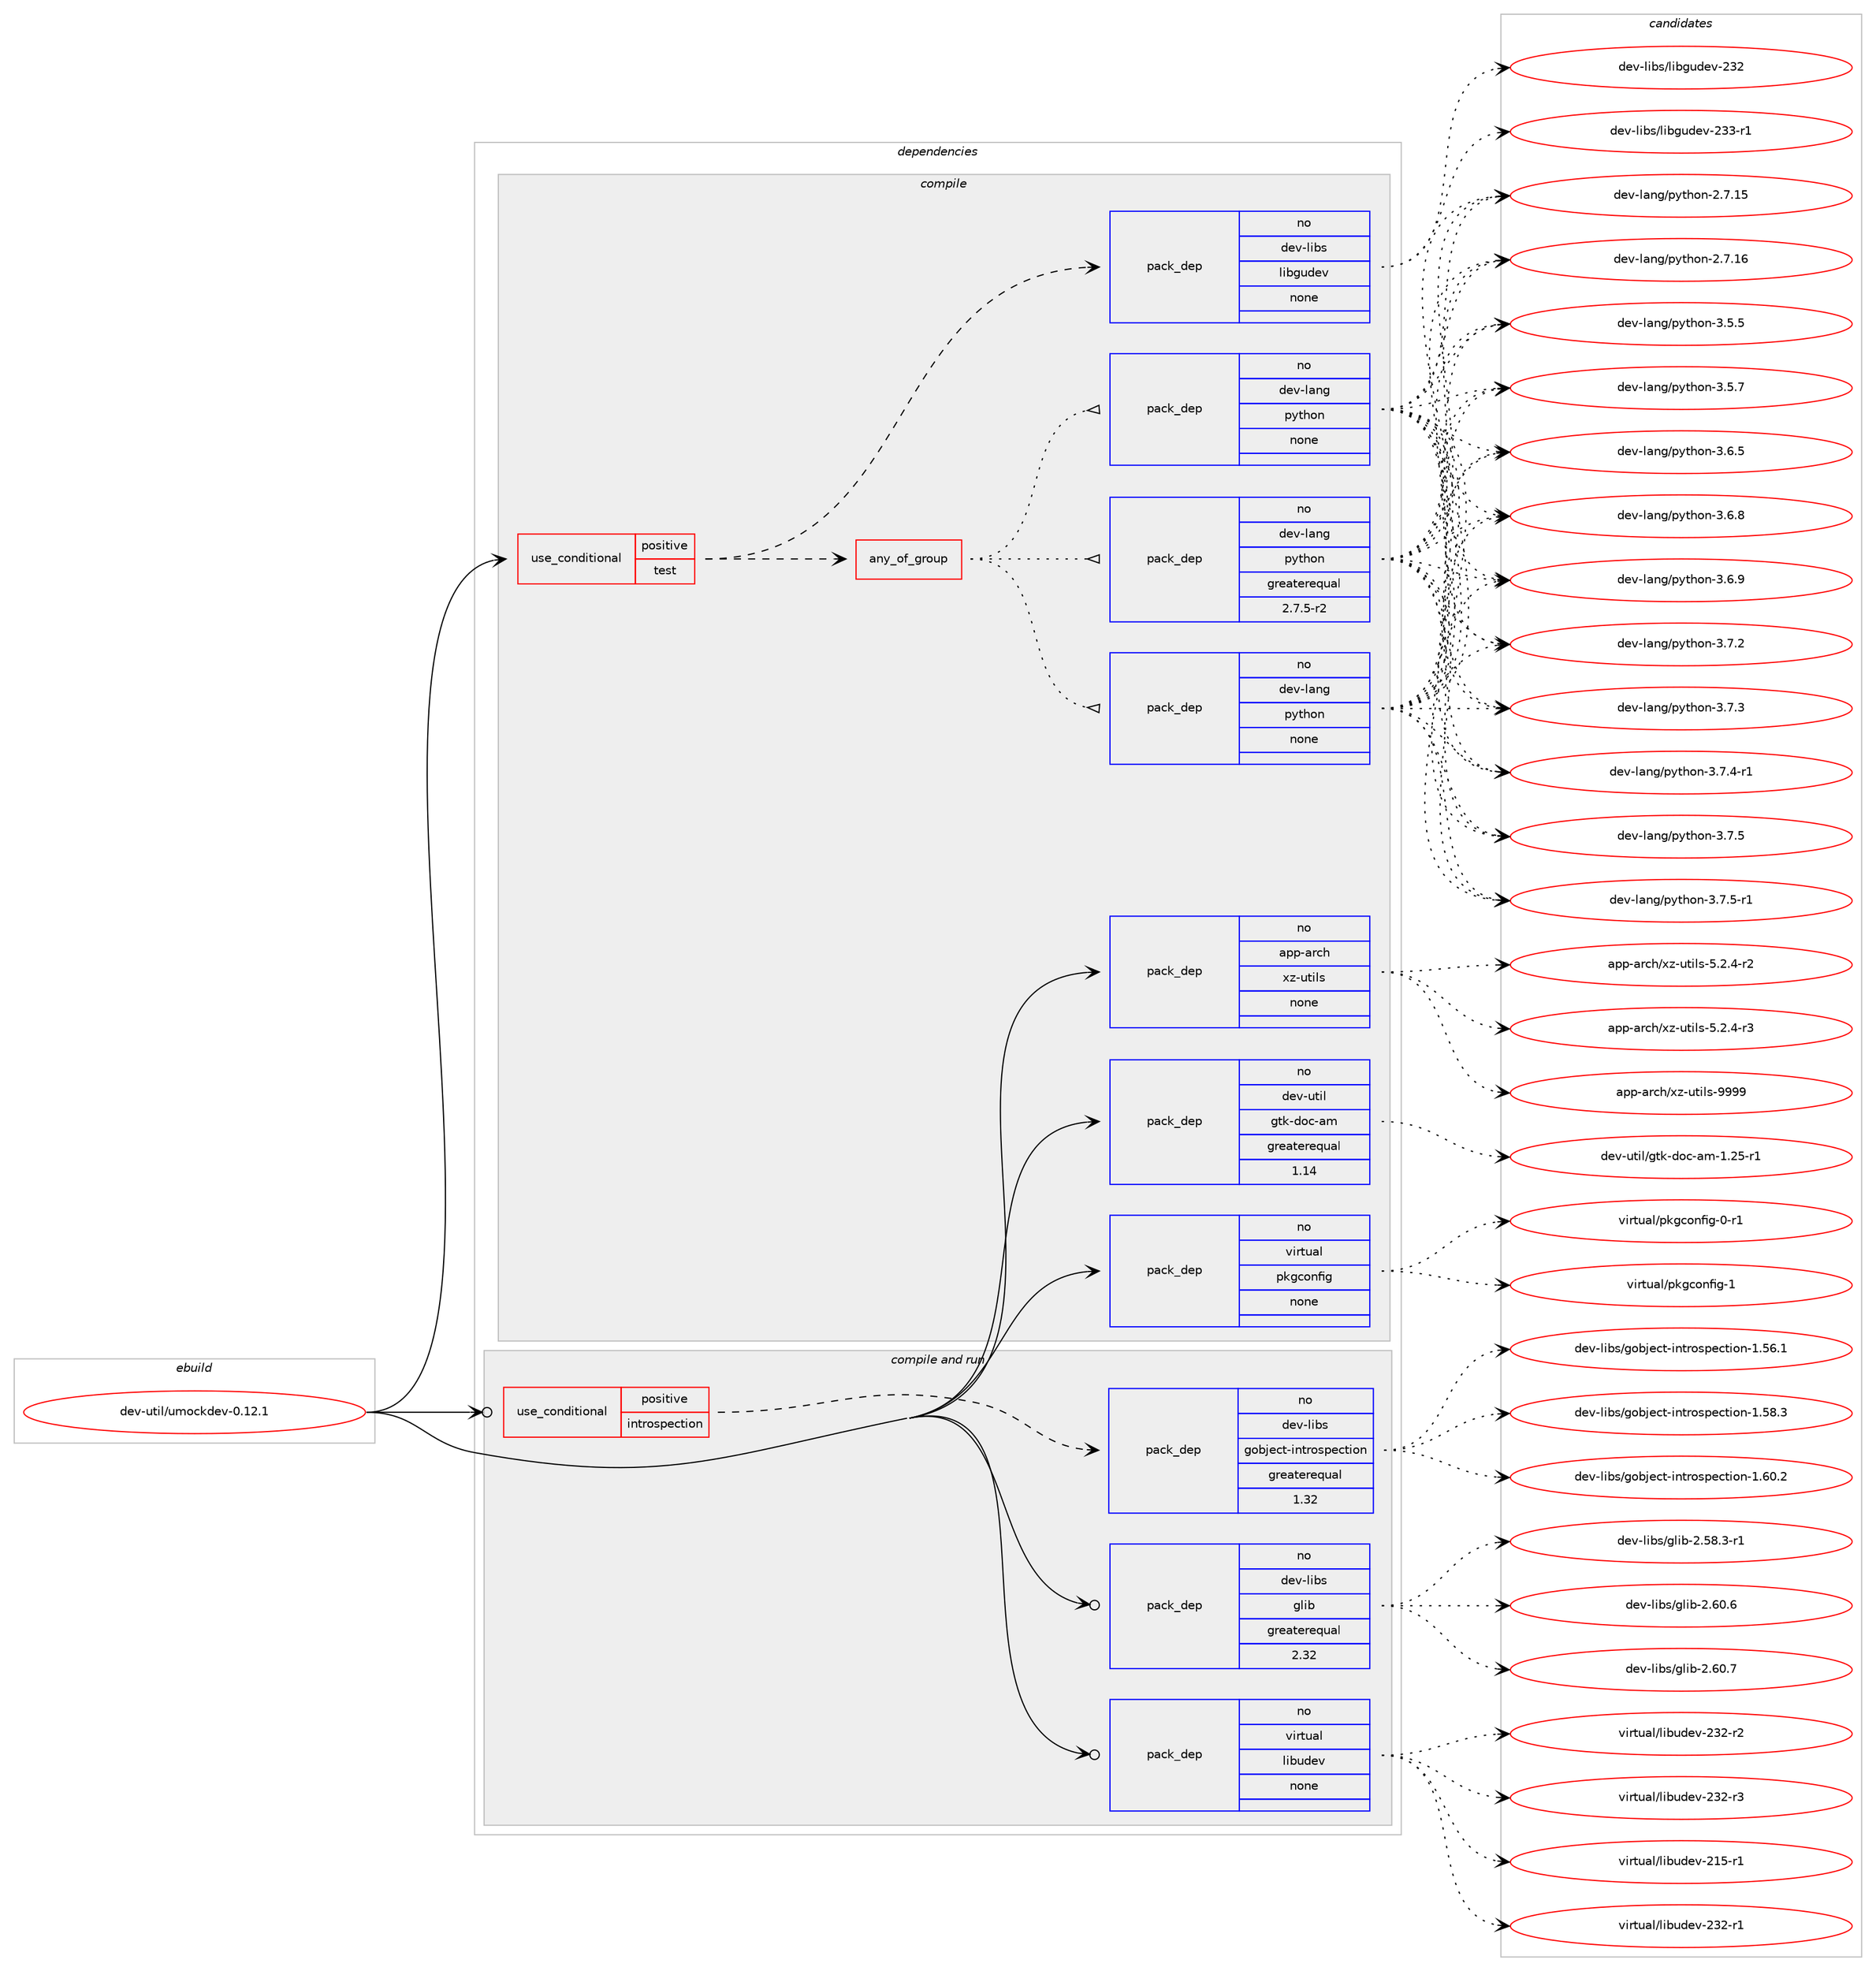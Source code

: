 digraph prolog {

# *************
# Graph options
# *************

newrank=true;
concentrate=true;
compound=true;
graph [rankdir=LR,fontname=Helvetica,fontsize=10,ranksep=1.5];#, ranksep=2.5, nodesep=0.2];
edge  [arrowhead=vee];
node  [fontname=Helvetica,fontsize=10];

# **********
# The ebuild
# **********

subgraph cluster_leftcol {
color=gray;
rank=same;
label=<<i>ebuild</i>>;
id [label="dev-util/umockdev-0.12.1", color=red, width=4, href="../dev-util/umockdev-0.12.1.svg"];
}

# ****************
# The dependencies
# ****************

subgraph cluster_midcol {
color=gray;
label=<<i>dependencies</i>>;
subgraph cluster_compile {
fillcolor="#eeeeee";
style=filled;
label=<<i>compile</i>>;
subgraph cond183428 {
dependency732619 [label=<<TABLE BORDER="0" CELLBORDER="1" CELLSPACING="0" CELLPADDING="4"><TR><TD ROWSPAN="3" CELLPADDING="10">use_conditional</TD></TR><TR><TD>positive</TD></TR><TR><TD>test</TD></TR></TABLE>>, shape=none, color=red];
subgraph any11822 {
dependency732620 [label=<<TABLE BORDER="0" CELLBORDER="1" CELLSPACING="0" CELLPADDING="4"><TR><TD CELLPADDING="10">any_of_group</TD></TR></TABLE>>, shape=none, color=red];subgraph pack536990 {
dependency732621 [label=<<TABLE BORDER="0" CELLBORDER="1" CELLSPACING="0" CELLPADDING="4" WIDTH="220"><TR><TD ROWSPAN="6" CELLPADDING="30">pack_dep</TD></TR><TR><TD WIDTH="110">no</TD></TR><TR><TD>dev-lang</TD></TR><TR><TD>python</TD></TR><TR><TD>none</TD></TR><TR><TD></TD></TR></TABLE>>, shape=none, color=blue];
}
dependency732620:e -> dependency732621:w [weight=20,style="dotted",arrowhead="oinv"];
subgraph pack536991 {
dependency732622 [label=<<TABLE BORDER="0" CELLBORDER="1" CELLSPACING="0" CELLPADDING="4" WIDTH="220"><TR><TD ROWSPAN="6" CELLPADDING="30">pack_dep</TD></TR><TR><TD WIDTH="110">no</TD></TR><TR><TD>dev-lang</TD></TR><TR><TD>python</TD></TR><TR><TD>none</TD></TR><TR><TD></TD></TR></TABLE>>, shape=none, color=blue];
}
dependency732620:e -> dependency732622:w [weight=20,style="dotted",arrowhead="oinv"];
subgraph pack536992 {
dependency732623 [label=<<TABLE BORDER="0" CELLBORDER="1" CELLSPACING="0" CELLPADDING="4" WIDTH="220"><TR><TD ROWSPAN="6" CELLPADDING="30">pack_dep</TD></TR><TR><TD WIDTH="110">no</TD></TR><TR><TD>dev-lang</TD></TR><TR><TD>python</TD></TR><TR><TD>greaterequal</TD></TR><TR><TD>2.7.5-r2</TD></TR></TABLE>>, shape=none, color=blue];
}
dependency732620:e -> dependency732623:w [weight=20,style="dotted",arrowhead="oinv"];
}
dependency732619:e -> dependency732620:w [weight=20,style="dashed",arrowhead="vee"];
subgraph pack536993 {
dependency732624 [label=<<TABLE BORDER="0" CELLBORDER="1" CELLSPACING="0" CELLPADDING="4" WIDTH="220"><TR><TD ROWSPAN="6" CELLPADDING="30">pack_dep</TD></TR><TR><TD WIDTH="110">no</TD></TR><TR><TD>dev-libs</TD></TR><TR><TD>libgudev</TD></TR><TR><TD>none</TD></TR><TR><TD></TD></TR></TABLE>>, shape=none, color=blue];
}
dependency732619:e -> dependency732624:w [weight=20,style="dashed",arrowhead="vee"];
}
id:e -> dependency732619:w [weight=20,style="solid",arrowhead="vee"];
subgraph pack536994 {
dependency732625 [label=<<TABLE BORDER="0" CELLBORDER="1" CELLSPACING="0" CELLPADDING="4" WIDTH="220"><TR><TD ROWSPAN="6" CELLPADDING="30">pack_dep</TD></TR><TR><TD WIDTH="110">no</TD></TR><TR><TD>app-arch</TD></TR><TR><TD>xz-utils</TD></TR><TR><TD>none</TD></TR><TR><TD></TD></TR></TABLE>>, shape=none, color=blue];
}
id:e -> dependency732625:w [weight=20,style="solid",arrowhead="vee"];
subgraph pack536995 {
dependency732626 [label=<<TABLE BORDER="0" CELLBORDER="1" CELLSPACING="0" CELLPADDING="4" WIDTH="220"><TR><TD ROWSPAN="6" CELLPADDING="30">pack_dep</TD></TR><TR><TD WIDTH="110">no</TD></TR><TR><TD>dev-util</TD></TR><TR><TD>gtk-doc-am</TD></TR><TR><TD>greaterequal</TD></TR><TR><TD>1.14</TD></TR></TABLE>>, shape=none, color=blue];
}
id:e -> dependency732626:w [weight=20,style="solid",arrowhead="vee"];
subgraph pack536996 {
dependency732627 [label=<<TABLE BORDER="0" CELLBORDER="1" CELLSPACING="0" CELLPADDING="4" WIDTH="220"><TR><TD ROWSPAN="6" CELLPADDING="30">pack_dep</TD></TR><TR><TD WIDTH="110">no</TD></TR><TR><TD>virtual</TD></TR><TR><TD>pkgconfig</TD></TR><TR><TD>none</TD></TR><TR><TD></TD></TR></TABLE>>, shape=none, color=blue];
}
id:e -> dependency732627:w [weight=20,style="solid",arrowhead="vee"];
}
subgraph cluster_compileandrun {
fillcolor="#eeeeee";
style=filled;
label=<<i>compile and run</i>>;
subgraph cond183429 {
dependency732628 [label=<<TABLE BORDER="0" CELLBORDER="1" CELLSPACING="0" CELLPADDING="4"><TR><TD ROWSPAN="3" CELLPADDING="10">use_conditional</TD></TR><TR><TD>positive</TD></TR><TR><TD>introspection</TD></TR></TABLE>>, shape=none, color=red];
subgraph pack536997 {
dependency732629 [label=<<TABLE BORDER="0" CELLBORDER="1" CELLSPACING="0" CELLPADDING="4" WIDTH="220"><TR><TD ROWSPAN="6" CELLPADDING="30">pack_dep</TD></TR><TR><TD WIDTH="110">no</TD></TR><TR><TD>dev-libs</TD></TR><TR><TD>gobject-introspection</TD></TR><TR><TD>greaterequal</TD></TR><TR><TD>1.32</TD></TR></TABLE>>, shape=none, color=blue];
}
dependency732628:e -> dependency732629:w [weight=20,style="dashed",arrowhead="vee"];
}
id:e -> dependency732628:w [weight=20,style="solid",arrowhead="odotvee"];
subgraph pack536998 {
dependency732630 [label=<<TABLE BORDER="0" CELLBORDER="1" CELLSPACING="0" CELLPADDING="4" WIDTH="220"><TR><TD ROWSPAN="6" CELLPADDING="30">pack_dep</TD></TR><TR><TD WIDTH="110">no</TD></TR><TR><TD>dev-libs</TD></TR><TR><TD>glib</TD></TR><TR><TD>greaterequal</TD></TR><TR><TD>2.32</TD></TR></TABLE>>, shape=none, color=blue];
}
id:e -> dependency732630:w [weight=20,style="solid",arrowhead="odotvee"];
subgraph pack536999 {
dependency732631 [label=<<TABLE BORDER="0" CELLBORDER="1" CELLSPACING="0" CELLPADDING="4" WIDTH="220"><TR><TD ROWSPAN="6" CELLPADDING="30">pack_dep</TD></TR><TR><TD WIDTH="110">no</TD></TR><TR><TD>virtual</TD></TR><TR><TD>libudev</TD></TR><TR><TD>none</TD></TR><TR><TD></TD></TR></TABLE>>, shape=none, color=blue];
}
id:e -> dependency732631:w [weight=20,style="solid",arrowhead="odotvee"];
}
subgraph cluster_run {
fillcolor="#eeeeee";
style=filled;
label=<<i>run</i>>;
}
}

# **************
# The candidates
# **************

subgraph cluster_choices {
rank=same;
color=gray;
label=<<i>candidates</i>>;

subgraph choice536990 {
color=black;
nodesep=1;
choice10010111845108971101034711212111610411111045504655464953 [label="dev-lang/python-2.7.15", color=red, width=4,href="../dev-lang/python-2.7.15.svg"];
choice10010111845108971101034711212111610411111045504655464954 [label="dev-lang/python-2.7.16", color=red, width=4,href="../dev-lang/python-2.7.16.svg"];
choice100101118451089711010347112121116104111110455146534653 [label="dev-lang/python-3.5.5", color=red, width=4,href="../dev-lang/python-3.5.5.svg"];
choice100101118451089711010347112121116104111110455146534655 [label="dev-lang/python-3.5.7", color=red, width=4,href="../dev-lang/python-3.5.7.svg"];
choice100101118451089711010347112121116104111110455146544653 [label="dev-lang/python-3.6.5", color=red, width=4,href="../dev-lang/python-3.6.5.svg"];
choice100101118451089711010347112121116104111110455146544656 [label="dev-lang/python-3.6.8", color=red, width=4,href="../dev-lang/python-3.6.8.svg"];
choice100101118451089711010347112121116104111110455146544657 [label="dev-lang/python-3.6.9", color=red, width=4,href="../dev-lang/python-3.6.9.svg"];
choice100101118451089711010347112121116104111110455146554650 [label="dev-lang/python-3.7.2", color=red, width=4,href="../dev-lang/python-3.7.2.svg"];
choice100101118451089711010347112121116104111110455146554651 [label="dev-lang/python-3.7.3", color=red, width=4,href="../dev-lang/python-3.7.3.svg"];
choice1001011184510897110103471121211161041111104551465546524511449 [label="dev-lang/python-3.7.4-r1", color=red, width=4,href="../dev-lang/python-3.7.4-r1.svg"];
choice100101118451089711010347112121116104111110455146554653 [label="dev-lang/python-3.7.5", color=red, width=4,href="../dev-lang/python-3.7.5.svg"];
choice1001011184510897110103471121211161041111104551465546534511449 [label="dev-lang/python-3.7.5-r1", color=red, width=4,href="../dev-lang/python-3.7.5-r1.svg"];
dependency732621:e -> choice10010111845108971101034711212111610411111045504655464953:w [style=dotted,weight="100"];
dependency732621:e -> choice10010111845108971101034711212111610411111045504655464954:w [style=dotted,weight="100"];
dependency732621:e -> choice100101118451089711010347112121116104111110455146534653:w [style=dotted,weight="100"];
dependency732621:e -> choice100101118451089711010347112121116104111110455146534655:w [style=dotted,weight="100"];
dependency732621:e -> choice100101118451089711010347112121116104111110455146544653:w [style=dotted,weight="100"];
dependency732621:e -> choice100101118451089711010347112121116104111110455146544656:w [style=dotted,weight="100"];
dependency732621:e -> choice100101118451089711010347112121116104111110455146544657:w [style=dotted,weight="100"];
dependency732621:e -> choice100101118451089711010347112121116104111110455146554650:w [style=dotted,weight="100"];
dependency732621:e -> choice100101118451089711010347112121116104111110455146554651:w [style=dotted,weight="100"];
dependency732621:e -> choice1001011184510897110103471121211161041111104551465546524511449:w [style=dotted,weight="100"];
dependency732621:e -> choice100101118451089711010347112121116104111110455146554653:w [style=dotted,weight="100"];
dependency732621:e -> choice1001011184510897110103471121211161041111104551465546534511449:w [style=dotted,weight="100"];
}
subgraph choice536991 {
color=black;
nodesep=1;
choice10010111845108971101034711212111610411111045504655464953 [label="dev-lang/python-2.7.15", color=red, width=4,href="../dev-lang/python-2.7.15.svg"];
choice10010111845108971101034711212111610411111045504655464954 [label="dev-lang/python-2.7.16", color=red, width=4,href="../dev-lang/python-2.7.16.svg"];
choice100101118451089711010347112121116104111110455146534653 [label="dev-lang/python-3.5.5", color=red, width=4,href="../dev-lang/python-3.5.5.svg"];
choice100101118451089711010347112121116104111110455146534655 [label="dev-lang/python-3.5.7", color=red, width=4,href="../dev-lang/python-3.5.7.svg"];
choice100101118451089711010347112121116104111110455146544653 [label="dev-lang/python-3.6.5", color=red, width=4,href="../dev-lang/python-3.6.5.svg"];
choice100101118451089711010347112121116104111110455146544656 [label="dev-lang/python-3.6.8", color=red, width=4,href="../dev-lang/python-3.6.8.svg"];
choice100101118451089711010347112121116104111110455146544657 [label="dev-lang/python-3.6.9", color=red, width=4,href="../dev-lang/python-3.6.9.svg"];
choice100101118451089711010347112121116104111110455146554650 [label="dev-lang/python-3.7.2", color=red, width=4,href="../dev-lang/python-3.7.2.svg"];
choice100101118451089711010347112121116104111110455146554651 [label="dev-lang/python-3.7.3", color=red, width=4,href="../dev-lang/python-3.7.3.svg"];
choice1001011184510897110103471121211161041111104551465546524511449 [label="dev-lang/python-3.7.4-r1", color=red, width=4,href="../dev-lang/python-3.7.4-r1.svg"];
choice100101118451089711010347112121116104111110455146554653 [label="dev-lang/python-3.7.5", color=red, width=4,href="../dev-lang/python-3.7.5.svg"];
choice1001011184510897110103471121211161041111104551465546534511449 [label="dev-lang/python-3.7.5-r1", color=red, width=4,href="../dev-lang/python-3.7.5-r1.svg"];
dependency732622:e -> choice10010111845108971101034711212111610411111045504655464953:w [style=dotted,weight="100"];
dependency732622:e -> choice10010111845108971101034711212111610411111045504655464954:w [style=dotted,weight="100"];
dependency732622:e -> choice100101118451089711010347112121116104111110455146534653:w [style=dotted,weight="100"];
dependency732622:e -> choice100101118451089711010347112121116104111110455146534655:w [style=dotted,weight="100"];
dependency732622:e -> choice100101118451089711010347112121116104111110455146544653:w [style=dotted,weight="100"];
dependency732622:e -> choice100101118451089711010347112121116104111110455146544656:w [style=dotted,weight="100"];
dependency732622:e -> choice100101118451089711010347112121116104111110455146544657:w [style=dotted,weight="100"];
dependency732622:e -> choice100101118451089711010347112121116104111110455146554650:w [style=dotted,weight="100"];
dependency732622:e -> choice100101118451089711010347112121116104111110455146554651:w [style=dotted,weight="100"];
dependency732622:e -> choice1001011184510897110103471121211161041111104551465546524511449:w [style=dotted,weight="100"];
dependency732622:e -> choice100101118451089711010347112121116104111110455146554653:w [style=dotted,weight="100"];
dependency732622:e -> choice1001011184510897110103471121211161041111104551465546534511449:w [style=dotted,weight="100"];
}
subgraph choice536992 {
color=black;
nodesep=1;
choice10010111845108971101034711212111610411111045504655464953 [label="dev-lang/python-2.7.15", color=red, width=4,href="../dev-lang/python-2.7.15.svg"];
choice10010111845108971101034711212111610411111045504655464954 [label="dev-lang/python-2.7.16", color=red, width=4,href="../dev-lang/python-2.7.16.svg"];
choice100101118451089711010347112121116104111110455146534653 [label="dev-lang/python-3.5.5", color=red, width=4,href="../dev-lang/python-3.5.5.svg"];
choice100101118451089711010347112121116104111110455146534655 [label="dev-lang/python-3.5.7", color=red, width=4,href="../dev-lang/python-3.5.7.svg"];
choice100101118451089711010347112121116104111110455146544653 [label="dev-lang/python-3.6.5", color=red, width=4,href="../dev-lang/python-3.6.5.svg"];
choice100101118451089711010347112121116104111110455146544656 [label="dev-lang/python-3.6.8", color=red, width=4,href="../dev-lang/python-3.6.8.svg"];
choice100101118451089711010347112121116104111110455146544657 [label="dev-lang/python-3.6.9", color=red, width=4,href="../dev-lang/python-3.6.9.svg"];
choice100101118451089711010347112121116104111110455146554650 [label="dev-lang/python-3.7.2", color=red, width=4,href="../dev-lang/python-3.7.2.svg"];
choice100101118451089711010347112121116104111110455146554651 [label="dev-lang/python-3.7.3", color=red, width=4,href="../dev-lang/python-3.7.3.svg"];
choice1001011184510897110103471121211161041111104551465546524511449 [label="dev-lang/python-3.7.4-r1", color=red, width=4,href="../dev-lang/python-3.7.4-r1.svg"];
choice100101118451089711010347112121116104111110455146554653 [label="dev-lang/python-3.7.5", color=red, width=4,href="../dev-lang/python-3.7.5.svg"];
choice1001011184510897110103471121211161041111104551465546534511449 [label="dev-lang/python-3.7.5-r1", color=red, width=4,href="../dev-lang/python-3.7.5-r1.svg"];
dependency732623:e -> choice10010111845108971101034711212111610411111045504655464953:w [style=dotted,weight="100"];
dependency732623:e -> choice10010111845108971101034711212111610411111045504655464954:w [style=dotted,weight="100"];
dependency732623:e -> choice100101118451089711010347112121116104111110455146534653:w [style=dotted,weight="100"];
dependency732623:e -> choice100101118451089711010347112121116104111110455146534655:w [style=dotted,weight="100"];
dependency732623:e -> choice100101118451089711010347112121116104111110455146544653:w [style=dotted,weight="100"];
dependency732623:e -> choice100101118451089711010347112121116104111110455146544656:w [style=dotted,weight="100"];
dependency732623:e -> choice100101118451089711010347112121116104111110455146544657:w [style=dotted,weight="100"];
dependency732623:e -> choice100101118451089711010347112121116104111110455146554650:w [style=dotted,weight="100"];
dependency732623:e -> choice100101118451089711010347112121116104111110455146554651:w [style=dotted,weight="100"];
dependency732623:e -> choice1001011184510897110103471121211161041111104551465546524511449:w [style=dotted,weight="100"];
dependency732623:e -> choice100101118451089711010347112121116104111110455146554653:w [style=dotted,weight="100"];
dependency732623:e -> choice1001011184510897110103471121211161041111104551465546534511449:w [style=dotted,weight="100"];
}
subgraph choice536993 {
color=black;
nodesep=1;
choice1001011184510810598115471081059810311710010111845505150 [label="dev-libs/libgudev-232", color=red, width=4,href="../dev-libs/libgudev-232.svg"];
choice10010111845108105981154710810598103117100101118455051514511449 [label="dev-libs/libgudev-233-r1", color=red, width=4,href="../dev-libs/libgudev-233-r1.svg"];
dependency732624:e -> choice1001011184510810598115471081059810311710010111845505150:w [style=dotted,weight="100"];
dependency732624:e -> choice10010111845108105981154710810598103117100101118455051514511449:w [style=dotted,weight="100"];
}
subgraph choice536994 {
color=black;
nodesep=1;
choice9711211245971149910447120122451171161051081154553465046524511450 [label="app-arch/xz-utils-5.2.4-r2", color=red, width=4,href="../app-arch/xz-utils-5.2.4-r2.svg"];
choice9711211245971149910447120122451171161051081154553465046524511451 [label="app-arch/xz-utils-5.2.4-r3", color=red, width=4,href="../app-arch/xz-utils-5.2.4-r3.svg"];
choice9711211245971149910447120122451171161051081154557575757 [label="app-arch/xz-utils-9999", color=red, width=4,href="../app-arch/xz-utils-9999.svg"];
dependency732625:e -> choice9711211245971149910447120122451171161051081154553465046524511450:w [style=dotted,weight="100"];
dependency732625:e -> choice9711211245971149910447120122451171161051081154553465046524511451:w [style=dotted,weight="100"];
dependency732625:e -> choice9711211245971149910447120122451171161051081154557575757:w [style=dotted,weight="100"];
}
subgraph choice536995 {
color=black;
nodesep=1;
choice10010111845117116105108471031161074510011199459710945494650534511449 [label="dev-util/gtk-doc-am-1.25-r1", color=red, width=4,href="../dev-util/gtk-doc-am-1.25-r1.svg"];
dependency732626:e -> choice10010111845117116105108471031161074510011199459710945494650534511449:w [style=dotted,weight="100"];
}
subgraph choice536996 {
color=black;
nodesep=1;
choice11810511411611797108471121071039911111010210510345484511449 [label="virtual/pkgconfig-0-r1", color=red, width=4,href="../virtual/pkgconfig-0-r1.svg"];
choice1181051141161179710847112107103991111101021051034549 [label="virtual/pkgconfig-1", color=red, width=4,href="../virtual/pkgconfig-1.svg"];
dependency732627:e -> choice11810511411611797108471121071039911111010210510345484511449:w [style=dotted,weight="100"];
dependency732627:e -> choice1181051141161179710847112107103991111101021051034549:w [style=dotted,weight="100"];
}
subgraph choice536997 {
color=black;
nodesep=1;
choice1001011184510810598115471031119810610199116451051101161141111151121019911610511111045494653544649 [label="dev-libs/gobject-introspection-1.56.1", color=red, width=4,href="../dev-libs/gobject-introspection-1.56.1.svg"];
choice1001011184510810598115471031119810610199116451051101161141111151121019911610511111045494653564651 [label="dev-libs/gobject-introspection-1.58.3", color=red, width=4,href="../dev-libs/gobject-introspection-1.58.3.svg"];
choice1001011184510810598115471031119810610199116451051101161141111151121019911610511111045494654484650 [label="dev-libs/gobject-introspection-1.60.2", color=red, width=4,href="../dev-libs/gobject-introspection-1.60.2.svg"];
dependency732629:e -> choice1001011184510810598115471031119810610199116451051101161141111151121019911610511111045494653544649:w [style=dotted,weight="100"];
dependency732629:e -> choice1001011184510810598115471031119810610199116451051101161141111151121019911610511111045494653564651:w [style=dotted,weight="100"];
dependency732629:e -> choice1001011184510810598115471031119810610199116451051101161141111151121019911610511111045494654484650:w [style=dotted,weight="100"];
}
subgraph choice536998 {
color=black;
nodesep=1;
choice10010111845108105981154710310810598455046535646514511449 [label="dev-libs/glib-2.58.3-r1", color=red, width=4,href="../dev-libs/glib-2.58.3-r1.svg"];
choice1001011184510810598115471031081059845504654484654 [label="dev-libs/glib-2.60.6", color=red, width=4,href="../dev-libs/glib-2.60.6.svg"];
choice1001011184510810598115471031081059845504654484655 [label="dev-libs/glib-2.60.7", color=red, width=4,href="../dev-libs/glib-2.60.7.svg"];
dependency732630:e -> choice10010111845108105981154710310810598455046535646514511449:w [style=dotted,weight="100"];
dependency732630:e -> choice1001011184510810598115471031081059845504654484654:w [style=dotted,weight="100"];
dependency732630:e -> choice1001011184510810598115471031081059845504654484655:w [style=dotted,weight="100"];
}
subgraph choice536999 {
color=black;
nodesep=1;
choice118105114116117971084710810598117100101118455049534511449 [label="virtual/libudev-215-r1", color=red, width=4,href="../virtual/libudev-215-r1.svg"];
choice118105114116117971084710810598117100101118455051504511449 [label="virtual/libudev-232-r1", color=red, width=4,href="../virtual/libudev-232-r1.svg"];
choice118105114116117971084710810598117100101118455051504511450 [label="virtual/libudev-232-r2", color=red, width=4,href="../virtual/libudev-232-r2.svg"];
choice118105114116117971084710810598117100101118455051504511451 [label="virtual/libudev-232-r3", color=red, width=4,href="../virtual/libudev-232-r3.svg"];
dependency732631:e -> choice118105114116117971084710810598117100101118455049534511449:w [style=dotted,weight="100"];
dependency732631:e -> choice118105114116117971084710810598117100101118455051504511449:w [style=dotted,weight="100"];
dependency732631:e -> choice118105114116117971084710810598117100101118455051504511450:w [style=dotted,weight="100"];
dependency732631:e -> choice118105114116117971084710810598117100101118455051504511451:w [style=dotted,weight="100"];
}
}

}
